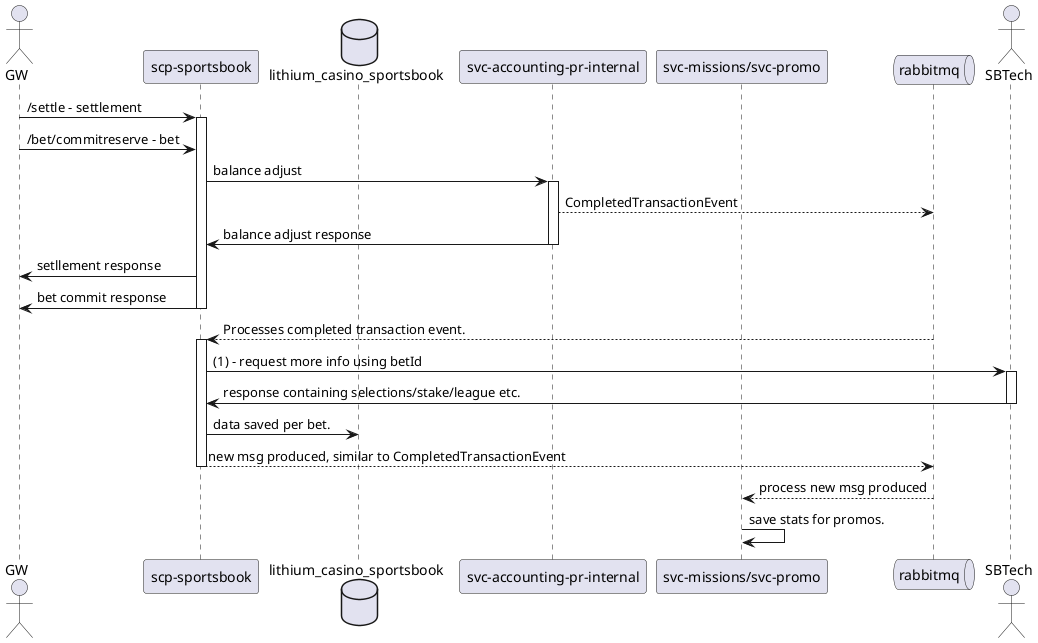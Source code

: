 .sportsbook settlements
[plantuml]
----

@startuml

actor GW as gw
participant "scp-sportsbook" as sb
database lithium_casino_sportsbook as db
participant "svc-accounting-pr-internal" as ac
participant "svc-missions/svc-promo" as pr
queue "rabbitmq" as r
actor SBTech as sbt

gw -> sb++: /settle - settlement
gw -> sb: /bet/commitreserve - bet
sb ->ac++: balance adjust
ac --> r: CompletedTransactionEvent
ac -> sb--: balance adjust response
sb -> gw: setllement response
sb -> gw--: bet commit response

sb <-- r++: Processes completed transaction event.
sb -> sbt++: (1) - request more info using betId
sbt -> sb--: response containing selections/stake/league etc.
sb -> db: data saved per bet.

sb --> r--: new msg produced, similar to CompletedTransactionEvent
pr <-- r: process new msg produced
pr -> pr: save stats for promos.

@enduml

----